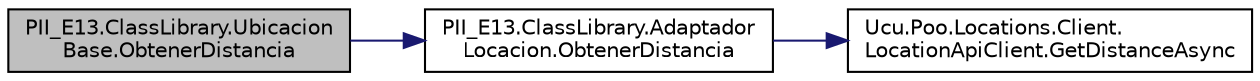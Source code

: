 digraph "PII_E13.ClassLibrary.UbicacionBase.ObtenerDistancia"
{
 // INTERACTIVE_SVG=YES
 // LATEX_PDF_SIZE
  edge [fontname="Helvetica",fontsize="10",labelfontname="Helvetica",labelfontsize="10"];
  node [fontname="Helvetica",fontsize="10",shape=record];
  rankdir="LR";
  Node1 [label="PII_E13.ClassLibrary.Ubicacion\lBase.ObtenerDistancia",height=0.2,width=0.4,color="black", fillcolor="grey75", style="filled", fontcolor="black",tooltip="Calcula la distancia entre dos instancias de implementaciones de IUbicacion Delega la responsabilidad..."];
  Node1 -> Node2 [color="midnightblue",fontsize="10",style="solid",fontname="Helvetica"];
  Node2 [label="PII_E13.ClassLibrary.Adaptador\lLocacion.ObtenerDistancia",height=0.2,width=0.4,color="black", fillcolor="white", style="filled",URL="$classPII__E13_1_1ClassLibrary_1_1AdaptadorLocacion.html#aae3143c7bfb5d2b1dddd5aceaa3ce230",tooltip="Sirve para obtener la distancia entre dos ubicaciones."];
  Node2 -> Node3 [color="midnightblue",fontsize="10",style="solid",fontname="Helvetica"];
  Node3 [label="Ucu.Poo.Locations.Client.\lLocationApiClient.GetDistanceAsync",height=0.2,width=0.4,color="black", fillcolor="white", style="filled",URL="$classUcu_1_1Poo_1_1Locations_1_1Client_1_1LocationApiClient.html#a8682c629cc8a4ccf01424a0e07035884",tooltip="Obtiene la distancia entre dos coordenadas."];
}
